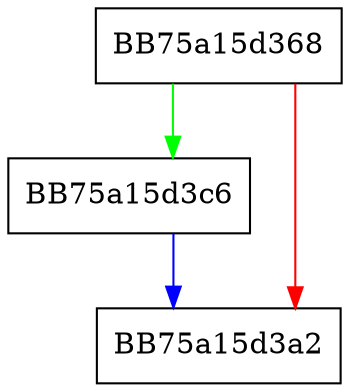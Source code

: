 digraph luaL_error {
  node [shape="box"];
  graph [splines=ortho];
  BB75a15d368 -> BB75a15d3c6 [color="green"];
  BB75a15d368 -> BB75a15d3a2 [color="red"];
  BB75a15d3c6 -> BB75a15d3a2 [color="blue"];
}